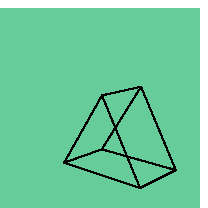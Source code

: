 prologues      := 3;

color yellowColor;
yellowColor := (0.4, 0.8, 0.6);

primarydef pct along pat = 
  (arctime (pct * (arclength pat)) of pat) of pat
enddef;

primarydef len on pat =
  (arctime len of pat) of pat 
enddef;

beginfig(1);

path p;
p = (0,0)--(0,1in)--(1in,1in)--(1in,0)--cycle;
fill p withcolor yellowColor;

z0=(2.5in,1in);
z1=(-5in,2in);
z9=(0.5in,10in);

z2=(0.7in,0.1in);
z3=point (arctime 0.4in of (z2--z1)) of (z2--z1);
% temporary:
z4=point (arctime 0.2in of (z2--z1)) of (z2--z1);
z5=point (arctime 0.4in of (z4--z9)) of (z4--z9);

draw z2--z3--z5--cycle;

z6=point (arctime 0.2in of (z2--z0)) of (z2--z0);
z7=point (arctime 0.2in of (z3--z0)) of (z3--z0);
z8=point (arctime 0.2in of (z5--z0)) of (z5--z0);

draw z6--z7--z8--cycle;

draw z2--z6;
draw z3--z7;
draw z5--z8;

endfig;

end
